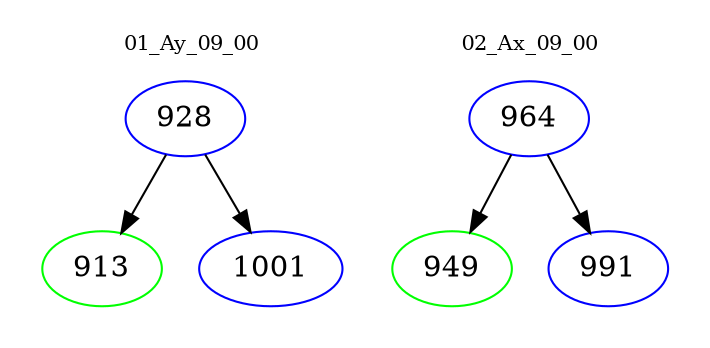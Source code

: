 digraph{
subgraph cluster_0 {
color = white
label = "01_Ay_09_00";
fontsize=10;
T0_928 [label="928", color="blue"]
T0_928 -> T0_913 [color="black"]
T0_913 [label="913", color="green"]
T0_928 -> T0_1001 [color="black"]
T0_1001 [label="1001", color="blue"]
}
subgraph cluster_1 {
color = white
label = "02_Ax_09_00";
fontsize=10;
T1_964 [label="964", color="blue"]
T1_964 -> T1_949 [color="black"]
T1_949 [label="949", color="green"]
T1_964 -> T1_991 [color="black"]
T1_991 [label="991", color="blue"]
}
}

